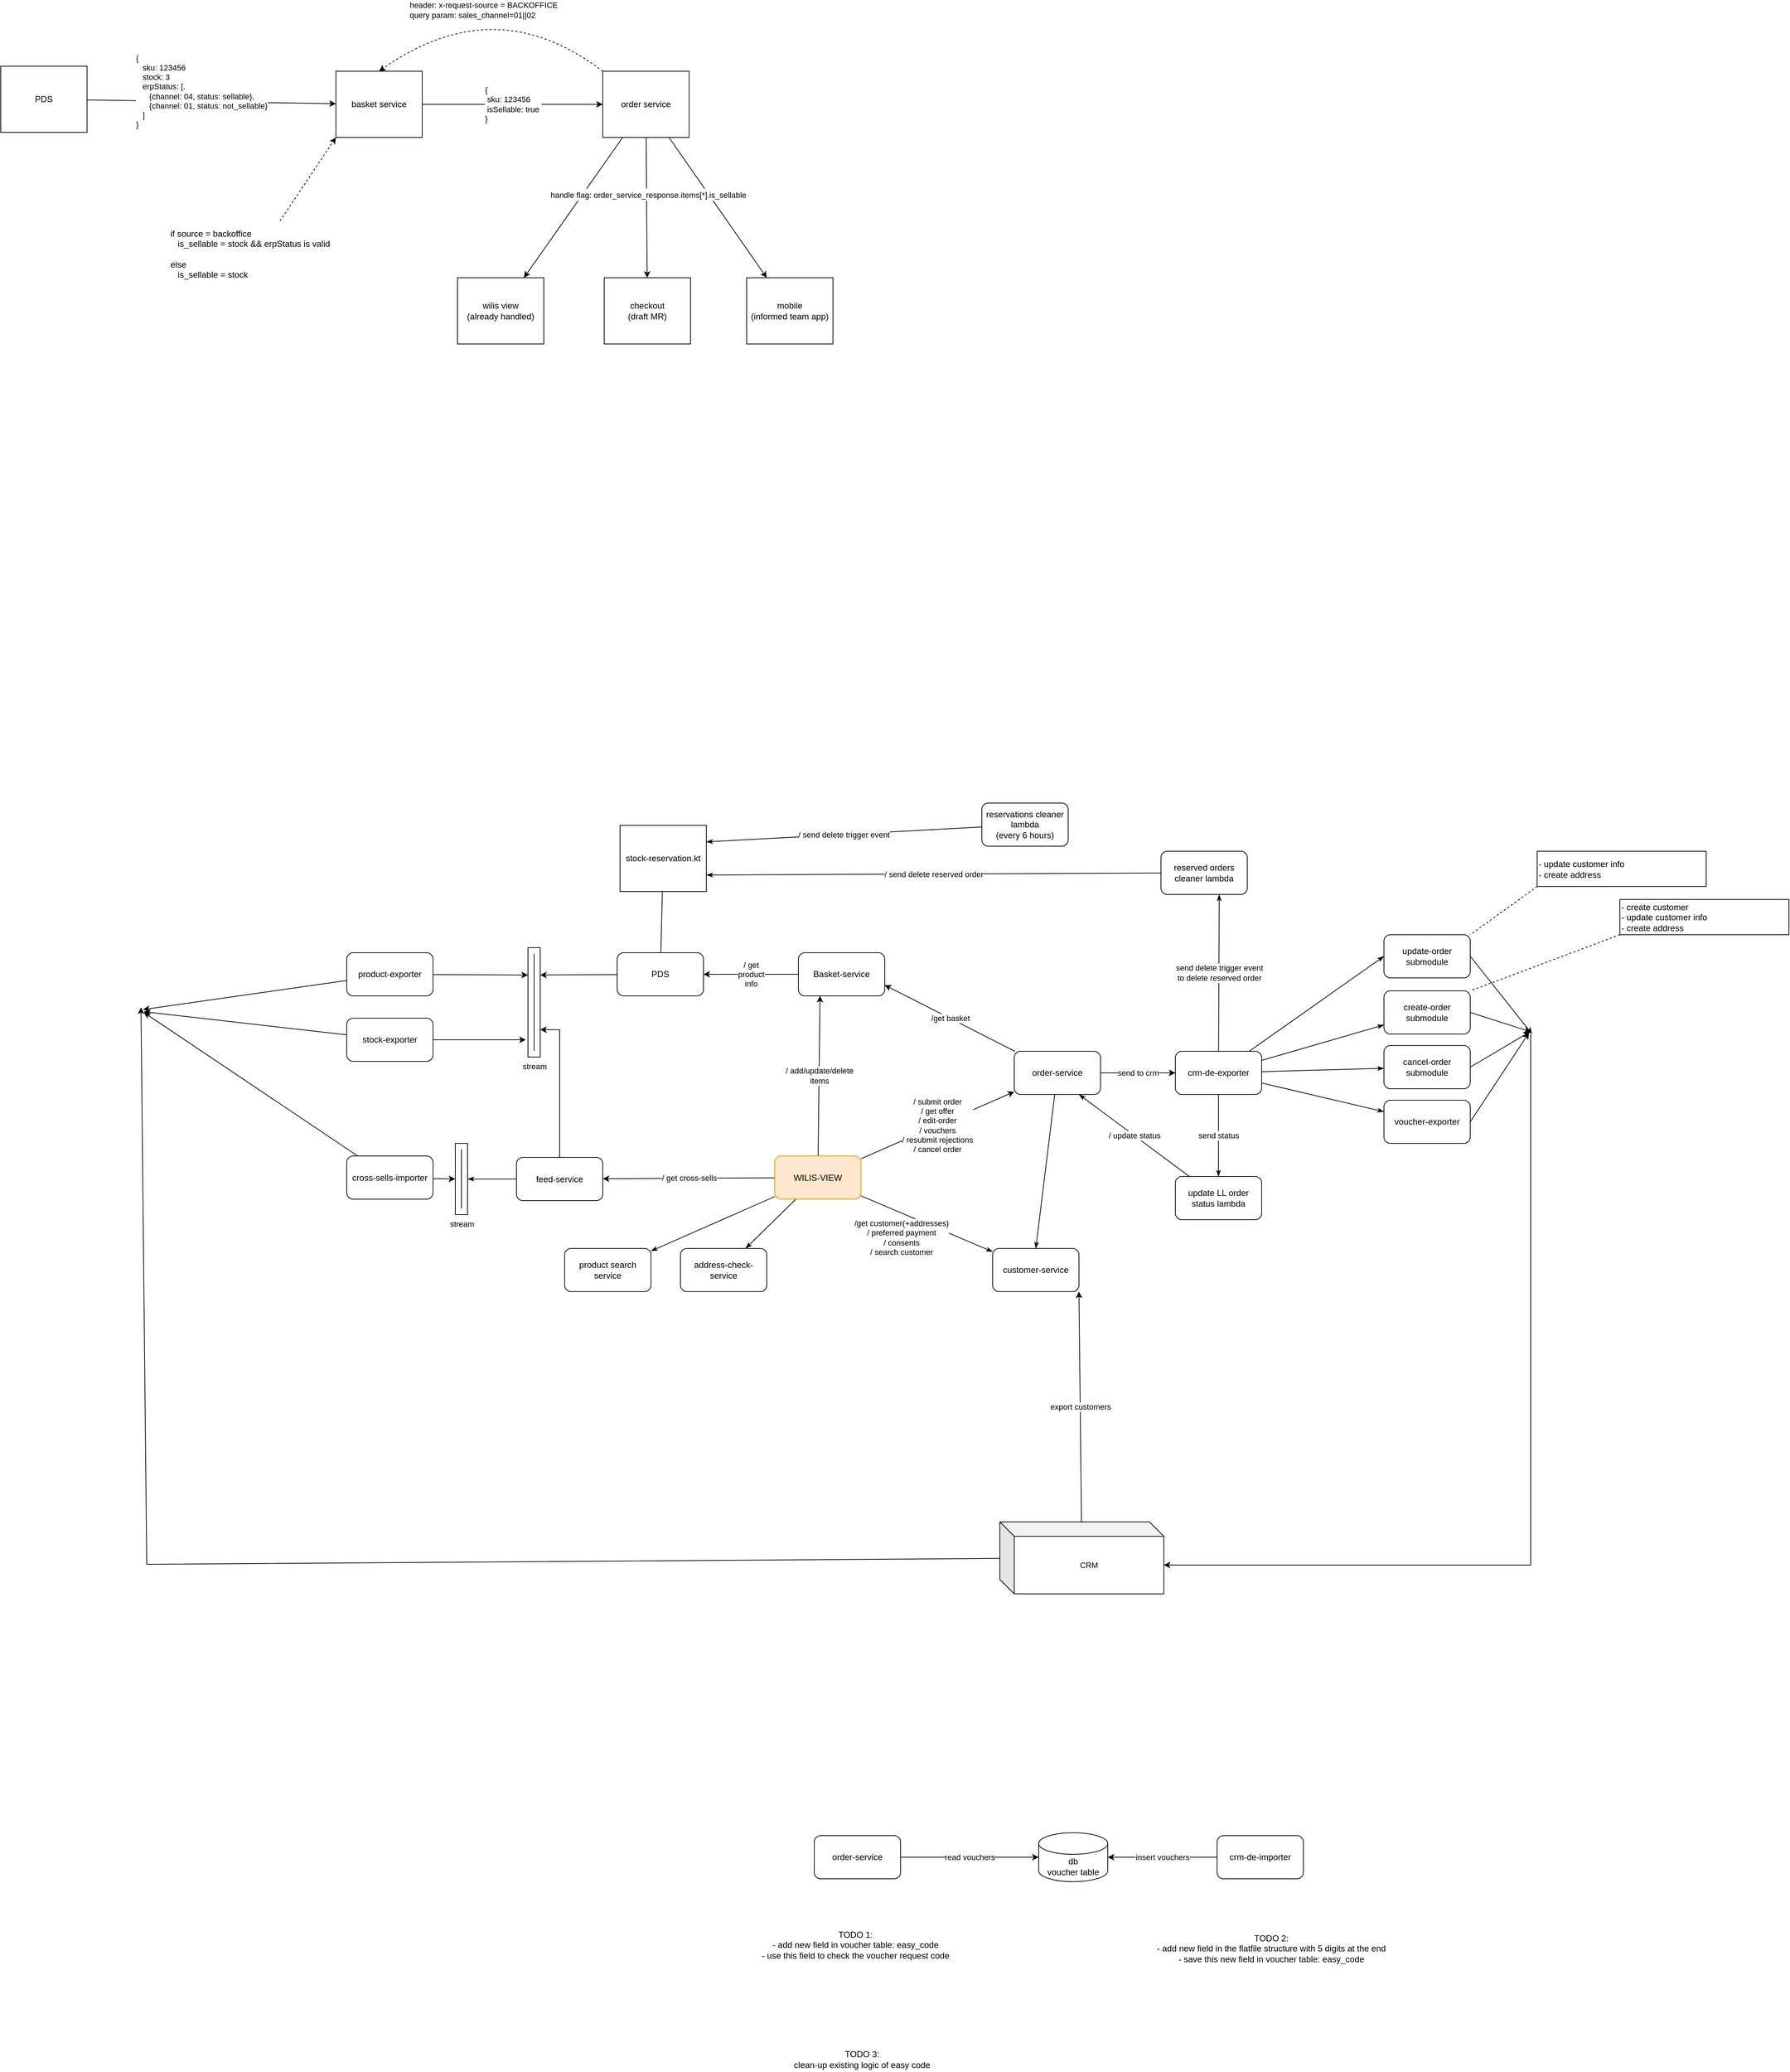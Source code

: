 <mxfile version="17.1.3" type="github">
  <diagram id="kf_XZH1g2RH7kajxPQMX" name="Page-1">
    <mxGraphModel dx="2621" dy="3490" grid="0" gridSize="10" guides="1" tooltips="1" connect="1" arrows="1" fold="1" page="0" pageScale="1" pageWidth="1169" pageHeight="827" math="0" shadow="0">
      <root>
        <mxCell id="0" />
        <mxCell id="1" parent="0" />
        <mxCell id="mo3ku-rc3HtsTC2HPsfC-4" value="insert vouchers" style="rounded=0;orthogonalLoop=1;jettySize=auto;html=1;" parent="1" source="mo3ku-rc3HtsTC2HPsfC-1" target="mo3ku-rc3HtsTC2HPsfC-3" edge="1">
          <mxGeometry relative="1" as="geometry" />
        </mxCell>
        <mxCell id="mo3ku-rc3HtsTC2HPsfC-1" value="crm-de-importer" style="rounded=1;whiteSpace=wrap;html=1;" parent="1" vertex="1">
          <mxGeometry x="714" y="125" width="120" height="60" as="geometry" />
        </mxCell>
        <mxCell id="mo3ku-rc3HtsTC2HPsfC-5" value="read vouchers" style="edgeStyle=none;rounded=0;orthogonalLoop=1;jettySize=auto;html=1;" parent="1" source="mo3ku-rc3HtsTC2HPsfC-2" target="mo3ku-rc3HtsTC2HPsfC-3" edge="1">
          <mxGeometry relative="1" as="geometry" />
        </mxCell>
        <mxCell id="mo3ku-rc3HtsTC2HPsfC-2" value="order-service" style="rounded=1;whiteSpace=wrap;html=1;" parent="1" vertex="1">
          <mxGeometry x="154" y="125" width="120" height="60" as="geometry" />
        </mxCell>
        <mxCell id="mo3ku-rc3HtsTC2HPsfC-3" value="db&lt;br&gt;voucher table" style="shape=cylinder3;whiteSpace=wrap;html=1;boundedLbl=1;backgroundOutline=1;size=15;" parent="1" vertex="1">
          <mxGeometry x="466" y="121" width="96" height="68" as="geometry" />
        </mxCell>
        <mxCell id="mo3ku-rc3HtsTC2HPsfC-6" value="TODO 2:&lt;br&gt;- add new field in the flatfile structure with 5 digits at the end&lt;br&gt;- save this new field in voucher table: easy_code" style="text;html=1;align=center;verticalAlign=middle;resizable=0;points=[];autosize=1;strokeColor=none;fillColor=none;" parent="1" vertex="1">
          <mxGeometry x="625" y="259" width="328" height="46" as="geometry" />
        </mxCell>
        <mxCell id="mo3ku-rc3HtsTC2HPsfC-7" value="TODO 1:&lt;br&gt;- add new field in voucher table: easy_code&lt;br&gt;- use this field to check the voucher request code" style="text;html=1;align=center;verticalAlign=middle;resizable=0;points=[];autosize=1;strokeColor=none;fillColor=none;" parent="1" vertex="1">
          <mxGeometry x="75" y="254" width="271" height="46" as="geometry" />
        </mxCell>
        <mxCell id="mo3ku-rc3HtsTC2HPsfC-8" value="TODO 3:&lt;br&gt;clean-up existing logic of easy code" style="text;html=1;align=center;verticalAlign=middle;resizable=0;points=[];autosize=1;strokeColor=none;fillColor=none;" parent="1" vertex="1">
          <mxGeometry x="120" y="420" width="199" height="32" as="geometry" />
        </mxCell>
        <mxCell id="AvomZq_IEuszwX5cMWHC-13" value="/get basket" style="edgeStyle=none;shape=connector;rounded=0;sketch=0;orthogonalLoop=1;jettySize=auto;html=1;entryX=1;entryY=0.75;entryDx=0;entryDy=0;shadow=0;labelBackgroundColor=default;fontFamily=Helvetica;fontSize=11;fontColor=default;endArrow=classic;strokeColor=default;" parent="1" source="AvomZq_IEuszwX5cMWHC-1" target="AvomZq_IEuszwX5cMWHC-10" edge="1">
          <mxGeometry relative="1" as="geometry" />
        </mxCell>
        <mxCell id="AvomZq_IEuszwX5cMWHC-16" value="send to crm" style="edgeStyle=none;shape=connector;rounded=0;sketch=0;orthogonalLoop=1;jettySize=auto;html=1;shadow=0;labelBackgroundColor=default;fontFamily=Helvetica;fontSize=11;fontColor=default;endArrow=classic;strokeColor=default;" parent="1" source="AvomZq_IEuszwX5cMWHC-1" target="AvomZq_IEuszwX5cMWHC-15" edge="1">
          <mxGeometry relative="1" as="geometry" />
        </mxCell>
        <mxCell id="AvomZq_IEuszwX5cMWHC-40" style="edgeStyle=none;shape=connector;rounded=0;sketch=0;orthogonalLoop=1;jettySize=auto;html=1;entryX=0.5;entryY=0;entryDx=0;entryDy=0;shadow=0;labelBackgroundColor=default;fontFamily=Helvetica;fontSize=11;fontColor=default;endArrow=classicThin;endFill=1;strokeColor=default;" parent="1" source="AvomZq_IEuszwX5cMWHC-1" target="AvomZq_IEuszwX5cMWHC-38" edge="1">
          <mxGeometry relative="1" as="geometry" />
        </mxCell>
        <mxCell id="AvomZq_IEuszwX5cMWHC-1" value="order-service" style="rounded=1;whiteSpace=wrap;html=1;" parent="1" vertex="1">
          <mxGeometry x="432" y="-965" width="120" height="60" as="geometry" />
        </mxCell>
        <mxCell id="AvomZq_IEuszwX5cMWHC-8" value="/ get cross-sells" style="rounded=0;orthogonalLoop=1;jettySize=auto;html=1;shadow=0;sketch=0;" parent="1" source="AvomZq_IEuszwX5cMWHC-2" target="AvomZq_IEuszwX5cMWHC-3" edge="1">
          <mxGeometry relative="1" as="geometry" />
        </mxCell>
        <mxCell id="AvomZq_IEuszwX5cMWHC-9" value="/ submit order&lt;br&gt;/ get offer&lt;br&gt;/ edit-order&lt;br&gt;/ vouchers&lt;br&gt;/ resubmit rejections&lt;br&gt;/ cancel order" style="edgeStyle=none;shape=connector;rounded=0;sketch=0;orthogonalLoop=1;jettySize=auto;html=1;shadow=0;labelBackgroundColor=default;fontFamily=Helvetica;fontSize=11;fontColor=default;endArrow=classic;strokeColor=default;" parent="1" source="AvomZq_IEuszwX5cMWHC-2" target="AvomZq_IEuszwX5cMWHC-1" edge="1">
          <mxGeometry relative="1" as="geometry" />
        </mxCell>
        <mxCell id="AvomZq_IEuszwX5cMWHC-14" value="/ add/update/delete&lt;br&gt;items" style="edgeStyle=none;shape=connector;rounded=0;sketch=0;orthogonalLoop=1;jettySize=auto;html=1;entryX=0.25;entryY=1;entryDx=0;entryDy=0;shadow=0;labelBackgroundColor=default;fontFamily=Helvetica;fontSize=11;fontColor=default;endArrow=classic;strokeColor=default;" parent="1" source="AvomZq_IEuszwX5cMWHC-2" target="AvomZq_IEuszwX5cMWHC-10" edge="1">
          <mxGeometry relative="1" as="geometry" />
        </mxCell>
        <mxCell id="AvomZq_IEuszwX5cMWHC-39" value="/get customer(+addresses)&lt;br&gt;/ preferred payment&lt;br&gt;/ consents&lt;br&gt;/ search customer" style="edgeStyle=none;shape=connector;rounded=0;sketch=0;orthogonalLoop=1;jettySize=auto;html=1;shadow=0;labelBackgroundColor=default;fontFamily=Helvetica;fontSize=11;fontColor=default;endArrow=classicThin;endFill=1;strokeColor=default;" parent="1" source="AvomZq_IEuszwX5cMWHC-2" target="AvomZq_IEuszwX5cMWHC-38" edge="1">
          <mxGeometry x="-0.251" y="-31" relative="1" as="geometry">
            <mxPoint as="offset" />
          </mxGeometry>
        </mxCell>
        <mxCell id="AvomZq_IEuszwX5cMWHC-43" style="edgeStyle=none;shape=connector;rounded=0;sketch=0;orthogonalLoop=1;jettySize=auto;html=1;shadow=0;labelBackgroundColor=default;fontFamily=Helvetica;fontSize=11;fontColor=default;endArrow=classicThin;endFill=1;strokeColor=default;" parent="1" source="AvomZq_IEuszwX5cMWHC-2" target="AvomZq_IEuszwX5cMWHC-42" edge="1">
          <mxGeometry relative="1" as="geometry" />
        </mxCell>
        <mxCell id="AvomZq_IEuszwX5cMWHC-56" style="edgeStyle=none;shape=connector;rounded=0;sketch=0;orthogonalLoop=1;jettySize=auto;html=1;shadow=0;labelBackgroundColor=default;fontFamily=Helvetica;fontSize=11;fontColor=default;endArrow=classicThin;endFill=1;strokeColor=default;" parent="1" source="AvomZq_IEuszwX5cMWHC-2" target="AvomZq_IEuszwX5cMWHC-55" edge="1">
          <mxGeometry relative="1" as="geometry" />
        </mxCell>
        <mxCell id="AvomZq_IEuszwX5cMWHC-2" value="WILIS-VIEW" style="rounded=1;whiteSpace=wrap;html=1;fillColor=#ffe6cc;strokeColor=#d79b00;" parent="1" vertex="1">
          <mxGeometry x="99" y="-819.5" width="120" height="60" as="geometry" />
        </mxCell>
        <mxCell id="AvomZq_IEuszwX5cMWHC-26" style="edgeStyle=none;shape=connector;rounded=0;sketch=0;orthogonalLoop=1;jettySize=auto;html=1;shadow=0;labelBackgroundColor=default;fontFamily=Helvetica;fontSize=11;fontColor=default;endArrow=classic;strokeColor=default;entryX=0;entryY=0;entryDx=17;entryDy=114;entryPerimeter=0;" parent="1" source="AvomZq_IEuszwX5cMWHC-3" target="AvomZq_IEuszwX5cMWHC-22" edge="1">
          <mxGeometry relative="1" as="geometry">
            <Array as="points">
              <mxPoint x="-200" y="-995" />
            </Array>
          </mxGeometry>
        </mxCell>
        <mxCell id="AvomZq_IEuszwX5cMWHC-35" style="edgeStyle=none;shape=connector;rounded=0;sketch=0;orthogonalLoop=1;jettySize=auto;html=1;entryX=1;entryY=0.5;entryDx=0;entryDy=0;entryPerimeter=0;shadow=0;labelBackgroundColor=default;fontFamily=Helvetica;fontSize=11;fontColor=default;endArrow=classicThin;endFill=1;strokeColor=default;" parent="1" source="AvomZq_IEuszwX5cMWHC-3" target="AvomZq_IEuszwX5cMWHC-34" edge="1">
          <mxGeometry relative="1" as="geometry" />
        </mxCell>
        <mxCell id="AvomZq_IEuszwX5cMWHC-3" value="feed-service" style="rounded=1;whiteSpace=wrap;html=1;" parent="1" vertex="1">
          <mxGeometry x="-260" y="-817.5" width="120" height="60" as="geometry" />
        </mxCell>
        <mxCell id="AvomZq_IEuszwX5cMWHC-23" style="edgeStyle=none;shape=connector;rounded=0;sketch=0;orthogonalLoop=1;jettySize=auto;html=1;entryX=0;entryY=0;entryDx=0;entryDy=38;entryPerimeter=0;shadow=0;labelBackgroundColor=default;fontFamily=Helvetica;fontSize=11;fontColor=default;endArrow=classic;strokeColor=default;" parent="1" source="AvomZq_IEuszwX5cMWHC-4" target="AvomZq_IEuszwX5cMWHC-22" edge="1">
          <mxGeometry relative="1" as="geometry" />
        </mxCell>
        <mxCell id="AvomZq_IEuszwX5cMWHC-68" style="edgeStyle=none;shape=connector;rounded=0;sketch=0;orthogonalLoop=1;jettySize=auto;html=1;shadow=0;labelBackgroundColor=default;fontFamily=Helvetica;fontSize=11;fontColor=default;endArrow=classic;endFill=1;strokeColor=default;" parent="1" source="AvomZq_IEuszwX5cMWHC-4" edge="1">
          <mxGeometry relative="1" as="geometry">
            <mxPoint x="-779" y="-1023" as="targetPoint" />
          </mxGeometry>
        </mxCell>
        <mxCell id="AvomZq_IEuszwX5cMWHC-4" value="product-exporter" style="rounded=1;whiteSpace=wrap;html=1;" parent="1" vertex="1">
          <mxGeometry x="-496" y="-1102" width="120" height="60" as="geometry" />
        </mxCell>
        <mxCell id="AvomZq_IEuszwX5cMWHC-19" style="edgeStyle=none;shape=connector;rounded=0;sketch=0;orthogonalLoop=1;jettySize=auto;html=1;shadow=0;labelBackgroundColor=default;fontFamily=Helvetica;fontSize=11;fontColor=default;endArrow=classic;strokeColor=default;entryX=0;entryY=0.5;entryDx=0;entryDy=0;entryPerimeter=0;" parent="1" source="AvomZq_IEuszwX5cMWHC-5" target="AvomZq_IEuszwX5cMWHC-34" edge="1">
          <mxGeometry relative="1" as="geometry" />
        </mxCell>
        <mxCell id="AvomZq_IEuszwX5cMWHC-70" style="edgeStyle=none;shape=connector;rounded=0;sketch=0;orthogonalLoop=1;jettySize=auto;html=1;shadow=0;labelBackgroundColor=default;fontFamily=Helvetica;fontSize=11;fontColor=default;endArrow=classic;endFill=1;strokeColor=default;" parent="1" source="AvomZq_IEuszwX5cMWHC-5" edge="1">
          <mxGeometry relative="1" as="geometry">
            <mxPoint x="-778" y="-1019" as="targetPoint" />
          </mxGeometry>
        </mxCell>
        <mxCell id="AvomZq_IEuszwX5cMWHC-5" value="cross-sells-importer" style="rounded=1;whiteSpace=wrap;html=1;" parent="1" vertex="1">
          <mxGeometry x="-496" y="-819.5" width="120" height="60" as="geometry" />
        </mxCell>
        <mxCell id="AvomZq_IEuszwX5cMWHC-24" style="edgeStyle=none;shape=connector;rounded=0;sketch=0;orthogonalLoop=1;jettySize=auto;html=1;entryX=-0.176;entryY=0.842;entryDx=0;entryDy=0;entryPerimeter=0;shadow=0;labelBackgroundColor=default;fontFamily=Helvetica;fontSize=11;fontColor=default;endArrow=classic;strokeColor=default;" parent="1" source="AvomZq_IEuszwX5cMWHC-6" target="AvomZq_IEuszwX5cMWHC-22" edge="1">
          <mxGeometry relative="1" as="geometry" />
        </mxCell>
        <mxCell id="AvomZq_IEuszwX5cMWHC-69" style="edgeStyle=none;shape=connector;rounded=0;sketch=0;orthogonalLoop=1;jettySize=auto;html=1;shadow=0;labelBackgroundColor=default;fontFamily=Helvetica;fontSize=11;fontColor=default;endArrow=classic;endFill=1;strokeColor=default;" parent="1" source="AvomZq_IEuszwX5cMWHC-6" edge="1">
          <mxGeometry relative="1" as="geometry">
            <mxPoint x="-778" y="-1020" as="targetPoint" />
          </mxGeometry>
        </mxCell>
        <mxCell id="AvomZq_IEuszwX5cMWHC-6" value="stock-exporter" style="rounded=1;whiteSpace=wrap;html=1;" parent="1" vertex="1">
          <mxGeometry x="-496" y="-1011" width="120" height="60" as="geometry" />
        </mxCell>
        <mxCell id="AvomZq_IEuszwX5cMWHC-12" value="/ get&lt;br&gt;product&lt;br&gt;info" style="edgeStyle=none;shape=connector;rounded=0;sketch=0;orthogonalLoop=1;jettySize=auto;html=1;shadow=0;labelBackgroundColor=default;fontFamily=Helvetica;fontSize=11;fontColor=default;endArrow=classic;strokeColor=default;" parent="1" source="AvomZq_IEuszwX5cMWHC-10" target="AvomZq_IEuszwX5cMWHC-11" edge="1">
          <mxGeometry relative="1" as="geometry" />
        </mxCell>
        <mxCell id="AvomZq_IEuszwX5cMWHC-10" value="Basket-service" style="rounded=1;whiteSpace=wrap;html=1;" parent="1" vertex="1">
          <mxGeometry x="132" y="-1102" width="120" height="60" as="geometry" />
        </mxCell>
        <mxCell id="AvomZq_IEuszwX5cMWHC-25" style="edgeStyle=none;shape=connector;rounded=0;sketch=0;orthogonalLoop=1;jettySize=auto;html=1;entryX=0;entryY=0;entryDx=17;entryDy=38;entryPerimeter=0;shadow=0;labelBackgroundColor=default;fontFamily=Helvetica;fontSize=11;fontColor=default;endArrow=classic;strokeColor=default;" parent="1" source="AvomZq_IEuszwX5cMWHC-11" target="AvomZq_IEuszwX5cMWHC-22" edge="1">
          <mxGeometry relative="1" as="geometry" />
        </mxCell>
        <mxCell id="AvomZq_IEuszwX5cMWHC-28" style="shape=connector;rounded=0;sketch=0;orthogonalLoop=1;jettySize=auto;html=1;shadow=0;labelBackgroundColor=default;fontFamily=Helvetica;fontSize=11;fontColor=default;endArrow=none;strokeColor=default;endFill=0;" parent="1" source="AvomZq_IEuszwX5cMWHC-11" target="AvomZq_IEuszwX5cMWHC-36" edge="1">
          <mxGeometry relative="1" as="geometry">
            <mxPoint x="-60" y="-1234" as="targetPoint" />
          </mxGeometry>
        </mxCell>
        <mxCell id="AvomZq_IEuszwX5cMWHC-11" value="PDS" style="rounded=1;whiteSpace=wrap;html=1;" parent="1" vertex="1">
          <mxGeometry x="-120" y="-1102" width="120" height="60" as="geometry" />
        </mxCell>
        <mxCell id="AvomZq_IEuszwX5cMWHC-33" value="send delete trigger event&lt;br&gt;to delete reserved order" style="edgeStyle=none;shape=connector;rounded=0;sketch=0;orthogonalLoop=1;jettySize=auto;html=1;entryX=0.675;entryY=1;entryDx=0;entryDy=0;entryPerimeter=0;shadow=0;labelBackgroundColor=default;fontFamily=Helvetica;fontSize=11;fontColor=default;endArrow=classicThin;endFill=1;strokeColor=default;" parent="1" source="AvomZq_IEuszwX5cMWHC-15" target="AvomZq_IEuszwX5cMWHC-31" edge="1">
          <mxGeometry relative="1" as="geometry" />
        </mxCell>
        <mxCell id="AvomZq_IEuszwX5cMWHC-46" value="send status" style="edgeStyle=none;shape=connector;rounded=0;sketch=0;orthogonalLoop=1;jettySize=auto;html=1;shadow=0;labelBackgroundColor=default;fontFamily=Helvetica;fontSize=11;fontColor=default;endArrow=classicThin;endFill=1;strokeColor=default;" parent="1" source="AvomZq_IEuszwX5cMWHC-15" target="AvomZq_IEuszwX5cMWHC-44" edge="1">
          <mxGeometry relative="1" as="geometry" />
        </mxCell>
        <mxCell id="AvomZq_IEuszwX5cMWHC-48" style="edgeStyle=none;shape=connector;rounded=0;sketch=0;orthogonalLoop=1;jettySize=auto;html=1;entryX=0;entryY=0.5;entryDx=0;entryDy=0;shadow=0;labelBackgroundColor=default;fontFamily=Helvetica;fontSize=11;fontColor=default;endArrow=classicThin;endFill=1;strokeColor=default;" parent="1" source="AvomZq_IEuszwX5cMWHC-15" target="AvomZq_IEuszwX5cMWHC-47" edge="1">
          <mxGeometry relative="1" as="geometry" />
        </mxCell>
        <mxCell id="AvomZq_IEuszwX5cMWHC-52" style="edgeStyle=none;shape=connector;rounded=0;sketch=0;orthogonalLoop=1;jettySize=auto;html=1;shadow=0;labelBackgroundColor=default;fontFamily=Helvetica;fontSize=11;fontColor=default;endArrow=classicThin;endFill=1;strokeColor=default;" parent="1" source="AvomZq_IEuszwX5cMWHC-15" target="AvomZq_IEuszwX5cMWHC-49" edge="1">
          <mxGeometry relative="1" as="geometry" />
        </mxCell>
        <mxCell id="AvomZq_IEuszwX5cMWHC-53" style="edgeStyle=none;shape=connector;rounded=0;sketch=0;orthogonalLoop=1;jettySize=auto;html=1;shadow=0;labelBackgroundColor=default;fontFamily=Helvetica;fontSize=11;fontColor=default;endArrow=classicThin;endFill=1;strokeColor=default;" parent="1" source="AvomZq_IEuszwX5cMWHC-15" target="AvomZq_IEuszwX5cMWHC-50" edge="1">
          <mxGeometry relative="1" as="geometry" />
        </mxCell>
        <mxCell id="AvomZq_IEuszwX5cMWHC-54" style="edgeStyle=none;shape=connector;rounded=0;sketch=0;orthogonalLoop=1;jettySize=auto;html=1;shadow=0;labelBackgroundColor=default;fontFamily=Helvetica;fontSize=11;fontColor=default;endArrow=classicThin;endFill=1;strokeColor=default;" parent="1" source="AvomZq_IEuszwX5cMWHC-15" target="AvomZq_IEuszwX5cMWHC-51" edge="1">
          <mxGeometry relative="1" as="geometry" />
        </mxCell>
        <mxCell id="AvomZq_IEuszwX5cMWHC-15" value="crm-de-exporter" style="rounded=1;whiteSpace=wrap;html=1;" parent="1" vertex="1">
          <mxGeometry x="656" y="-965" width="120" height="60" as="geometry" />
        </mxCell>
        <mxCell id="AvomZq_IEuszwX5cMWHC-22" value="stream" style="verticalLabelPosition=bottom;verticalAlign=top;html=1;shape=mxgraph.basic.frame;dx=10;fontFamily=Helvetica;fontSize=11;fontColor=default;" parent="1" vertex="1">
          <mxGeometry x="-244" y="-1109" width="17" height="152" as="geometry" />
        </mxCell>
        <mxCell id="AvomZq_IEuszwX5cMWHC-30" value="/ send delete trigger event" style="edgeStyle=none;shape=connector;rounded=0;sketch=0;orthogonalLoop=1;jettySize=auto;html=1;entryX=1;entryY=0.25;entryDx=0;entryDy=0;shadow=0;labelBackgroundColor=default;fontFamily=Helvetica;fontSize=11;fontColor=default;endArrow=classicThin;endFill=1;strokeColor=default;" parent="1" source="AvomZq_IEuszwX5cMWHC-29" target="AvomZq_IEuszwX5cMWHC-36" edge="1">
          <mxGeometry relative="1" as="geometry">
            <mxPoint y="-1294" as="targetPoint" />
          </mxGeometry>
        </mxCell>
        <mxCell id="AvomZq_IEuszwX5cMWHC-29" value="reservations cleaner lambda&lt;br&gt;(every 6 hours)" style="rounded=1;whiteSpace=wrap;html=1;" parent="1" vertex="1">
          <mxGeometry x="387" y="-1310" width="120" height="60" as="geometry" />
        </mxCell>
        <mxCell id="AvomZq_IEuszwX5cMWHC-32" value="/ send delete reserved order" style="edgeStyle=none;shape=connector;rounded=0;sketch=0;orthogonalLoop=1;jettySize=auto;html=1;shadow=0;labelBackgroundColor=default;fontFamily=Helvetica;fontSize=11;fontColor=default;endArrow=classicThin;endFill=1;strokeColor=default;entryX=1;entryY=0.75;entryDx=0;entryDy=0;" parent="1" source="AvomZq_IEuszwX5cMWHC-31" target="AvomZq_IEuszwX5cMWHC-36" edge="1">
          <mxGeometry relative="1" as="geometry">
            <mxPoint y="-1264" as="targetPoint" />
          </mxGeometry>
        </mxCell>
        <mxCell id="AvomZq_IEuszwX5cMWHC-31" value="reserved orders cleaner lambda" style="rounded=1;whiteSpace=wrap;html=1;" parent="1" vertex="1">
          <mxGeometry x="636" y="-1243" width="120" height="60" as="geometry" />
        </mxCell>
        <mxCell id="AvomZq_IEuszwX5cMWHC-34" value="stream" style="verticalLabelPosition=bottom;verticalAlign=top;html=1;shape=mxgraph.basic.frame;dx=10;fontFamily=Helvetica;fontSize=11;fontColor=default;" parent="1" vertex="1">
          <mxGeometry x="-345" y="-837" width="17" height="99" as="geometry" />
        </mxCell>
        <mxCell id="AvomZq_IEuszwX5cMWHC-36" value="&lt;span style=&quot;color: rgb(0 , 0 , 0) ; font-family: &amp;#34;helvetica&amp;#34; ; font-size: 12px ; font-style: normal ; font-weight: 400 ; letter-spacing: normal ; text-align: center ; text-indent: 0px ; text-transform: none ; word-spacing: 0px ; background-color: rgb(255 , 255 , 255) ; display: inline ; float: none&quot;&gt;stock-reservation.kt&lt;/span&gt;" style="rounded=0;whiteSpace=wrap;html=1;fontFamily=Helvetica;fontSize=11;fontColor=default;" parent="1" vertex="1">
          <mxGeometry x="-116" y="-1279" width="120" height="92" as="geometry" />
        </mxCell>
        <mxCell id="AvomZq_IEuszwX5cMWHC-38" value="customer-service" style="rounded=1;whiteSpace=wrap;html=1;" parent="1" vertex="1">
          <mxGeometry x="402" y="-691" width="120" height="60" as="geometry" />
        </mxCell>
        <mxCell id="AvomZq_IEuszwX5cMWHC-42" value="address-check-service" style="rounded=1;whiteSpace=wrap;html=1;" parent="1" vertex="1">
          <mxGeometry x="-32" y="-691" width="120" height="60" as="geometry" />
        </mxCell>
        <mxCell id="AvomZq_IEuszwX5cMWHC-45" value="/ update status" style="edgeStyle=none;shape=connector;rounded=0;sketch=0;orthogonalLoop=1;jettySize=auto;html=1;entryX=0.75;entryY=1;entryDx=0;entryDy=0;shadow=0;labelBackgroundColor=default;fontFamily=Helvetica;fontSize=11;fontColor=default;endArrow=classicThin;endFill=1;strokeColor=default;" parent="1" source="AvomZq_IEuszwX5cMWHC-44" target="AvomZq_IEuszwX5cMWHC-1" edge="1">
          <mxGeometry relative="1" as="geometry" />
        </mxCell>
        <mxCell id="AvomZq_IEuszwX5cMWHC-44" value="update LL order&lt;br&gt;status lambda" style="rounded=1;whiteSpace=wrap;html=1;" parent="1" vertex="1">
          <mxGeometry x="656" y="-791" width="120" height="60" as="geometry" />
        </mxCell>
        <mxCell id="AvomZq_IEuszwX5cMWHC-72" style="edgeStyle=none;shape=connector;rounded=0;sketch=0;orthogonalLoop=1;jettySize=auto;html=1;shadow=0;labelBackgroundColor=default;fontFamily=Helvetica;fontSize=11;fontColor=default;endArrow=classic;endFill=1;strokeColor=default;exitX=1;exitY=0.5;exitDx=0;exitDy=0;" parent="1" source="AvomZq_IEuszwX5cMWHC-47" edge="1">
          <mxGeometry relative="1" as="geometry">
            <mxPoint x="1151.667" y="-989.333" as="targetPoint" />
          </mxGeometry>
        </mxCell>
        <mxCell id="AvomZq_IEuszwX5cMWHC-47" value="update-order submodule" style="rounded=1;whiteSpace=wrap;html=1;" parent="1" vertex="1">
          <mxGeometry x="946" y="-1127" width="120" height="60" as="geometry" />
        </mxCell>
        <mxCell id="AvomZq_IEuszwX5cMWHC-71" style="edgeStyle=none;shape=connector;rounded=0;sketch=0;orthogonalLoop=1;jettySize=auto;html=1;entryX=0;entryY=0;entryDx=228;entryDy=60;entryPerimeter=0;shadow=0;labelBackgroundColor=default;fontFamily=Helvetica;fontSize=11;fontColor=default;endArrow=classic;endFill=1;strokeColor=default;" parent="1" target="AvomZq_IEuszwX5cMWHC-65" edge="1">
          <mxGeometry relative="1" as="geometry">
            <mxPoint x="1150" y="-989" as="sourcePoint" />
            <Array as="points">
              <mxPoint x="1150" y="-251" />
            </Array>
          </mxGeometry>
        </mxCell>
        <mxCell id="AvomZq_IEuszwX5cMWHC-73" style="edgeStyle=none;shape=connector;rounded=0;sketch=0;orthogonalLoop=1;jettySize=auto;html=1;shadow=0;labelBackgroundColor=default;fontFamily=Helvetica;fontSize=11;fontColor=default;endArrow=classic;endFill=1;strokeColor=default;exitX=1;exitY=0.5;exitDx=0;exitDy=0;" parent="1" source="AvomZq_IEuszwX5cMWHC-49" edge="1">
          <mxGeometry relative="1" as="geometry">
            <mxPoint x="1150.333" y="-992" as="targetPoint" />
          </mxGeometry>
        </mxCell>
        <mxCell id="AvomZq_IEuszwX5cMWHC-49" value="create-order submodule" style="rounded=1;whiteSpace=wrap;html=1;" parent="1" vertex="1">
          <mxGeometry x="946" y="-1049" width="120" height="60" as="geometry" />
        </mxCell>
        <mxCell id="AvomZq_IEuszwX5cMWHC-74" style="edgeStyle=none;shape=connector;rounded=0;sketch=0;orthogonalLoop=1;jettySize=auto;html=1;shadow=0;labelBackgroundColor=default;fontFamily=Helvetica;fontSize=11;fontColor=default;endArrow=classic;endFill=1;strokeColor=default;exitX=1;exitY=0.5;exitDx=0;exitDy=0;" parent="1" source="AvomZq_IEuszwX5cMWHC-50" edge="1">
          <mxGeometry relative="1" as="geometry">
            <mxPoint x="1149" y="-992" as="targetPoint" />
          </mxGeometry>
        </mxCell>
        <mxCell id="AvomZq_IEuszwX5cMWHC-50" value="cancel-order&lt;br&gt;submodule" style="rounded=1;whiteSpace=wrap;html=1;" parent="1" vertex="1">
          <mxGeometry x="946" y="-973" width="120" height="60" as="geometry" />
        </mxCell>
        <mxCell id="AvomZq_IEuszwX5cMWHC-75" style="edgeStyle=none;shape=connector;rounded=0;sketch=0;orthogonalLoop=1;jettySize=auto;html=1;shadow=0;labelBackgroundColor=default;fontFamily=Helvetica;fontSize=11;fontColor=default;endArrow=classic;endFill=1;strokeColor=default;exitX=1;exitY=0.5;exitDx=0;exitDy=0;" parent="1" source="AvomZq_IEuszwX5cMWHC-51" edge="1">
          <mxGeometry relative="1" as="geometry">
            <mxPoint x="1147.667" y="-990.667" as="targetPoint" />
          </mxGeometry>
        </mxCell>
        <mxCell id="AvomZq_IEuszwX5cMWHC-51" value="voucher-exporter" style="rounded=1;whiteSpace=wrap;html=1;" parent="1" vertex="1">
          <mxGeometry x="946" y="-897" width="120" height="60" as="geometry" />
        </mxCell>
        <mxCell id="AvomZq_IEuszwX5cMWHC-55" value="product search service" style="rounded=1;whiteSpace=wrap;html=1;" parent="1" vertex="1">
          <mxGeometry x="-193" y="-691" width="120" height="60" as="geometry" />
        </mxCell>
        <mxCell id="AvomZq_IEuszwX5cMWHC-58" style="edgeStyle=none;shape=connector;rounded=0;sketch=0;orthogonalLoop=1;jettySize=auto;html=1;entryX=1;entryY=0;entryDx=0;entryDy=0;shadow=0;labelBackgroundColor=default;fontFamily=Helvetica;fontSize=11;fontColor=default;endArrow=none;endFill=0;strokeColor=default;dashed=1;exitX=0;exitY=1;exitDx=0;exitDy=0;" parent="1" source="AvomZq_IEuszwX5cMWHC-57" target="AvomZq_IEuszwX5cMWHC-47" edge="1">
          <mxGeometry relative="1" as="geometry" />
        </mxCell>
        <mxCell id="AvomZq_IEuszwX5cMWHC-57" value="&lt;span style=&quot;color: rgb(0 , 0 , 0) ; font-family: &amp;#34;helvetica&amp;#34; ; font-size: 12px ; font-style: normal ; font-weight: 400 ; letter-spacing: normal ; text-indent: 0px ; text-transform: none ; word-spacing: 0px ; background-color: rgb(255 , 255 , 255) ; display: inline ; float: none&quot;&gt;- update customer info&lt;br&gt;- create address&lt;br&gt;&lt;/span&gt;" style="rounded=0;whiteSpace=wrap;html=1;fontFamily=Helvetica;fontSize=11;fontColor=default;align=left;" parent="1" vertex="1">
          <mxGeometry x="1159" y="-1243" width="235" height="49" as="geometry" />
        </mxCell>
        <mxCell id="AvomZq_IEuszwX5cMWHC-61" style="edgeStyle=none;shape=connector;rounded=0;sketch=0;orthogonalLoop=1;jettySize=auto;html=1;entryX=1;entryY=0;entryDx=0;entryDy=0;shadow=0;dashed=1;labelBackgroundColor=default;fontFamily=Helvetica;fontSize=11;fontColor=default;endArrow=none;endFill=0;strokeColor=default;exitX=0;exitY=1;exitDx=0;exitDy=0;" parent="1" source="AvomZq_IEuszwX5cMWHC-60" target="AvomZq_IEuszwX5cMWHC-49" edge="1">
          <mxGeometry relative="1" as="geometry" />
        </mxCell>
        <mxCell id="AvomZq_IEuszwX5cMWHC-60" value="&lt;span style=&quot;color: rgb(0 , 0 , 0) ; font-family: &amp;#34;helvetica&amp;#34; ; font-size: 12px ; font-style: normal ; font-weight: 400 ; letter-spacing: normal ; text-indent: 0px ; text-transform: none ; word-spacing: 0px ; background-color: rgb(255 , 255 , 255) ; display: inline ; float: none&quot;&gt;- create customer&lt;br&gt;- update customer info&lt;br&gt;- create address&lt;br&gt;&lt;/span&gt;" style="rounded=0;whiteSpace=wrap;html=1;fontFamily=Helvetica;fontSize=11;fontColor=default;align=left;" parent="1" vertex="1">
          <mxGeometry x="1274" y="-1176" width="235" height="49" as="geometry" />
        </mxCell>
        <mxCell id="AvomZq_IEuszwX5cMWHC-66" value="export customers" style="edgeStyle=none;shape=connector;rounded=0;sketch=0;orthogonalLoop=1;jettySize=auto;html=1;entryX=1;entryY=1;entryDx=0;entryDy=0;shadow=0;labelBackgroundColor=default;fontFamily=Helvetica;fontSize=11;fontColor=default;endArrow=classic;endFill=1;strokeColor=default;" parent="1" source="AvomZq_IEuszwX5cMWHC-65" target="AvomZq_IEuszwX5cMWHC-38" edge="1">
          <mxGeometry relative="1" as="geometry" />
        </mxCell>
        <mxCell id="AvomZq_IEuszwX5cMWHC-67" style="edgeStyle=none;shape=connector;rounded=0;sketch=0;orthogonalLoop=1;jettySize=auto;html=1;shadow=0;labelBackgroundColor=default;fontFamily=Helvetica;fontSize=11;fontColor=default;endArrow=classic;endFill=1;strokeColor=default;" parent="1" source="AvomZq_IEuszwX5cMWHC-65" edge="1">
          <mxGeometry relative="1" as="geometry">
            <mxPoint x="-782" y="-1026" as="targetPoint" />
            <Array as="points">
              <mxPoint x="-774" y="-252" />
            </Array>
          </mxGeometry>
        </mxCell>
        <mxCell id="AvomZq_IEuszwX5cMWHC-65" value="CRM" style="shape=cube;whiteSpace=wrap;html=1;boundedLbl=1;backgroundOutline=1;darkOpacity=0.05;darkOpacity2=0.1;fontFamily=Helvetica;fontSize=11;fontColor=default;" parent="1" vertex="1">
          <mxGeometry x="412" y="-311" width="228" height="100" as="geometry" />
        </mxCell>
        <mxCell id="QBPP9DDHIpxsTmfMudKZ-7" value="&lt;div style=&quot;text-align: left&quot;&gt;{&lt;/div&gt;&lt;div style=&quot;text-align: left&quot;&gt;&amp;nbsp; &amp;nbsp;sku: 123456&lt;/div&gt;&lt;div style=&quot;text-align: left&quot;&gt;&amp;nbsp; &amp;nbsp;stock: 3&lt;/div&gt;&lt;div style=&quot;text-align: left&quot;&gt;&amp;nbsp; &amp;nbsp;erpStatus: [.&lt;br&gt;&amp;nbsp; &amp;nbsp; &amp;nbsp; {channel: 04, status: sellable},&lt;/div&gt;&lt;span style=&quot;text-align: left&quot;&gt;&amp;nbsp; &amp;nbsp; &amp;nbsp; {channel: 01, status: not_sellable}&lt;/span&gt;&lt;div style=&quot;text-align: left&quot;&gt;&amp;nbsp; &amp;nbsp;]&lt;/div&gt;&lt;div style=&quot;text-align: left&quot;&gt;}&lt;/div&gt;" style="rounded=0;orthogonalLoop=1;jettySize=auto;html=1;" edge="1" parent="1" source="QBPP9DDHIpxsTmfMudKZ-1" target="QBPP9DDHIpxsTmfMudKZ-2">
          <mxGeometry x="-0.082" y="14" relative="1" as="geometry">
            <mxPoint as="offset" />
          </mxGeometry>
        </mxCell>
        <mxCell id="QBPP9DDHIpxsTmfMudKZ-1" value="&lt;span style=&quot;color: rgb(0 , 0 , 0) ; font-family: &amp;#34;helvetica&amp;#34; ; font-size: 12px ; font-style: normal ; font-weight: 400 ; letter-spacing: normal ; text-align: center ; text-indent: 0px ; text-transform: none ; word-spacing: 0px ; background-color: rgb(255 , 255 , 255) ; display: inline ; float: none&quot;&gt;PDS&lt;/span&gt;" style="rounded=0;whiteSpace=wrap;html=1;fontFamily=Helvetica;fontSize=11;fontColor=default;" vertex="1" parent="1">
          <mxGeometry x="-977" y="-2334" width="120" height="92" as="geometry" />
        </mxCell>
        <mxCell id="QBPP9DDHIpxsTmfMudKZ-8" value="&lt;div style=&quot;text-align: left&quot;&gt;{&lt;/div&gt;&lt;div style=&quot;text-align: left&quot;&gt;&amp;nbsp;sku: 123456&lt;/div&gt;&lt;div style=&quot;text-align: left&quot;&gt;&amp;nbsp;isSellable: true&amp;nbsp;&lt;/div&gt;&lt;div style=&quot;text-align: left&quot;&gt;}&lt;/div&gt;" style="edgeStyle=none;shape=connector;rounded=0;orthogonalLoop=1;jettySize=auto;html=1;labelBackgroundColor=default;fontFamily=Helvetica;fontSize=11;fontColor=default;endArrow=classic;strokeColor=default;" edge="1" parent="1" source="QBPP9DDHIpxsTmfMudKZ-2" target="QBPP9DDHIpxsTmfMudKZ-3">
          <mxGeometry relative="1" as="geometry" />
        </mxCell>
        <mxCell id="QBPP9DDHIpxsTmfMudKZ-2" value="&lt;span style=&quot;color: rgb(0 , 0 , 0) ; font-family: &amp;#34;helvetica&amp;#34; ; font-size: 12px ; font-style: normal ; font-weight: 400 ; letter-spacing: normal ; text-align: center ; text-indent: 0px ; text-transform: none ; word-spacing: 0px ; background-color: rgb(255 , 255 , 255) ; display: inline ; float: none&quot;&gt;basket service&lt;/span&gt;" style="rounded=0;whiteSpace=wrap;html=1;fontFamily=Helvetica;fontSize=11;fontColor=default;" vertex="1" parent="1">
          <mxGeometry x="-511" y="-2327" width="120" height="92" as="geometry" />
        </mxCell>
        <mxCell id="QBPP9DDHIpxsTmfMudKZ-9" style="edgeStyle=none;shape=connector;rounded=0;orthogonalLoop=1;jettySize=auto;html=1;labelBackgroundColor=default;fontFamily=Helvetica;fontSize=11;fontColor=default;endArrow=classic;strokeColor=default;" edge="1" parent="1" source="QBPP9DDHIpxsTmfMudKZ-3" target="QBPP9DDHIpxsTmfMudKZ-4">
          <mxGeometry relative="1" as="geometry" />
        </mxCell>
        <mxCell id="QBPP9DDHIpxsTmfMudKZ-10" style="edgeStyle=none;shape=connector;rounded=0;orthogonalLoop=1;jettySize=auto;html=1;labelBackgroundColor=default;fontFamily=Helvetica;fontSize=11;fontColor=default;endArrow=classic;strokeColor=default;" edge="1" parent="1" source="QBPP9DDHIpxsTmfMudKZ-3" target="QBPP9DDHIpxsTmfMudKZ-5">
          <mxGeometry relative="1" as="geometry" />
        </mxCell>
        <mxCell id="QBPP9DDHIpxsTmfMudKZ-11" style="edgeStyle=none;shape=connector;rounded=0;orthogonalLoop=1;jettySize=auto;html=1;labelBackgroundColor=default;fontFamily=Helvetica;fontSize=11;fontColor=default;endArrow=classic;strokeColor=default;" edge="1" parent="1" source="QBPP9DDHIpxsTmfMudKZ-3" target="QBPP9DDHIpxsTmfMudKZ-6">
          <mxGeometry relative="1" as="geometry" />
        </mxCell>
        <mxCell id="QBPP9DDHIpxsTmfMudKZ-13" value="&lt;div style=&quot;text-align: left&quot;&gt;header: x-request-source = BACKOFFICE&lt;/div&gt;&lt;div style=&quot;text-align: left&quot;&gt;query param: sales_channel=01||02&lt;/div&gt;" style="edgeStyle=none;shape=connector;orthogonalLoop=1;jettySize=auto;html=1;entryX=0.5;entryY=0;entryDx=0;entryDy=0;labelBackgroundColor=default;fontFamily=Helvetica;fontSize=11;fontColor=default;endArrow=classic;strokeColor=default;curved=1;dashed=1;" edge="1" parent="1" source="QBPP9DDHIpxsTmfMudKZ-3" target="QBPP9DDHIpxsTmfMudKZ-2">
          <mxGeometry x="0.132" y="14" relative="1" as="geometry">
            <Array as="points">
              <mxPoint x="-289" y="-2441" />
            </Array>
            <mxPoint as="offset" />
          </mxGeometry>
        </mxCell>
        <mxCell id="QBPP9DDHIpxsTmfMudKZ-3" value="&lt;font face=&quot;helvetica&quot;&gt;&lt;span style=&quot;font-size: 12px&quot;&gt;order service&lt;/span&gt;&lt;/font&gt;" style="rounded=0;whiteSpace=wrap;html=1;fontFamily=Helvetica;fontSize=11;fontColor=default;" vertex="1" parent="1">
          <mxGeometry x="-140" y="-2327" width="120" height="92" as="geometry" />
        </mxCell>
        <mxCell id="QBPP9DDHIpxsTmfMudKZ-4" value="&lt;font face=&quot;helvetica&quot;&gt;&lt;span style=&quot;font-size: 12px&quot;&gt;wilis view&lt;br&gt;(already handled)&lt;br&gt;&lt;/span&gt;&lt;/font&gt;" style="rounded=0;whiteSpace=wrap;html=1;fontFamily=Helvetica;fontSize=11;fontColor=default;" vertex="1" parent="1">
          <mxGeometry x="-342" y="-2040" width="120" height="92" as="geometry" />
        </mxCell>
        <mxCell id="QBPP9DDHIpxsTmfMudKZ-5" value="&lt;font face=&quot;helvetica&quot;&gt;&lt;span style=&quot;font-size: 12px&quot;&gt;checkout&lt;br&gt;(draft MR)&lt;br&gt;&lt;/span&gt;&lt;/font&gt;" style="rounded=0;whiteSpace=wrap;html=1;fontFamily=Helvetica;fontSize=11;fontColor=default;" vertex="1" parent="1">
          <mxGeometry x="-138" y="-2040" width="120" height="92" as="geometry" />
        </mxCell>
        <mxCell id="QBPP9DDHIpxsTmfMudKZ-6" value="&lt;font face=&quot;helvetica&quot;&gt;&lt;span style=&quot;font-size: 12px&quot;&gt;mobile&lt;br&gt;(informed team app)&lt;br&gt;&lt;/span&gt;&lt;/font&gt;" style="rounded=0;whiteSpace=wrap;html=1;fontFamily=Helvetica;fontSize=11;fontColor=default;" vertex="1" parent="1">
          <mxGeometry x="60" y="-2040" width="120" height="92" as="geometry" />
        </mxCell>
        <mxCell id="QBPP9DDHIpxsTmfMudKZ-12" value="handle flag: order_service_response.items[*].is_sellable" style="text;html=1;align=center;verticalAlign=middle;resizable=0;points=[];autosize=1;strokeColor=none;fillColor=default;fontSize=11;fontFamily=Helvetica;fontColor=default;" vertex="1" parent="1">
          <mxGeometry x="-218.5" y="-2164" width="282" height="17" as="geometry" />
        </mxCell>
        <mxCell id="QBPP9DDHIpxsTmfMudKZ-16" style="shape=connector;orthogonalLoop=1;jettySize=auto;html=1;entryX=0;entryY=1;entryDx=0;entryDy=0;labelBackgroundColor=default;fontFamily=Helvetica;fontSize=11;fontColor=default;endArrow=classic;strokeColor=default;elbow=vertical;dashed=1;" edge="1" parent="1" source="QBPP9DDHIpxsTmfMudKZ-15" target="QBPP9DDHIpxsTmfMudKZ-2">
          <mxGeometry relative="1" as="geometry" />
        </mxCell>
        <mxCell id="QBPP9DDHIpxsTmfMudKZ-15" value="&lt;font face=&quot;helvetica&quot;&gt;&lt;span style=&quot;font-size: 12px&quot;&gt;if source = backoffice&lt;br&gt;&amp;nbsp; &amp;nbsp;&lt;/span&gt;&lt;/font&gt;&lt;span style=&quot;font-family: &amp;#34;helvetica&amp;#34; ; font-size: 12px&quot;&gt;is_sellable = stock &amp;amp;&amp;amp; erpStatus is valid&lt;br&gt;&lt;/span&gt;&lt;font face=&quot;helvetica&quot;&gt;&lt;span style=&quot;font-size: 12px&quot;&gt;&lt;br&gt;else&lt;br&gt;&amp;nbsp; &amp;nbsp;is_sellable = stock&amp;nbsp;&amp;nbsp;&lt;br&gt;&lt;/span&gt;&lt;/font&gt;" style="rounded=0;whiteSpace=wrap;html=1;fontFamily=Helvetica;fontSize=11;fontColor=default;align=left;strokeColor=none;" vertex="1" parent="1">
          <mxGeometry x="-743" y="-2119" width="247" height="92" as="geometry" />
        </mxCell>
      </root>
    </mxGraphModel>
  </diagram>
</mxfile>
